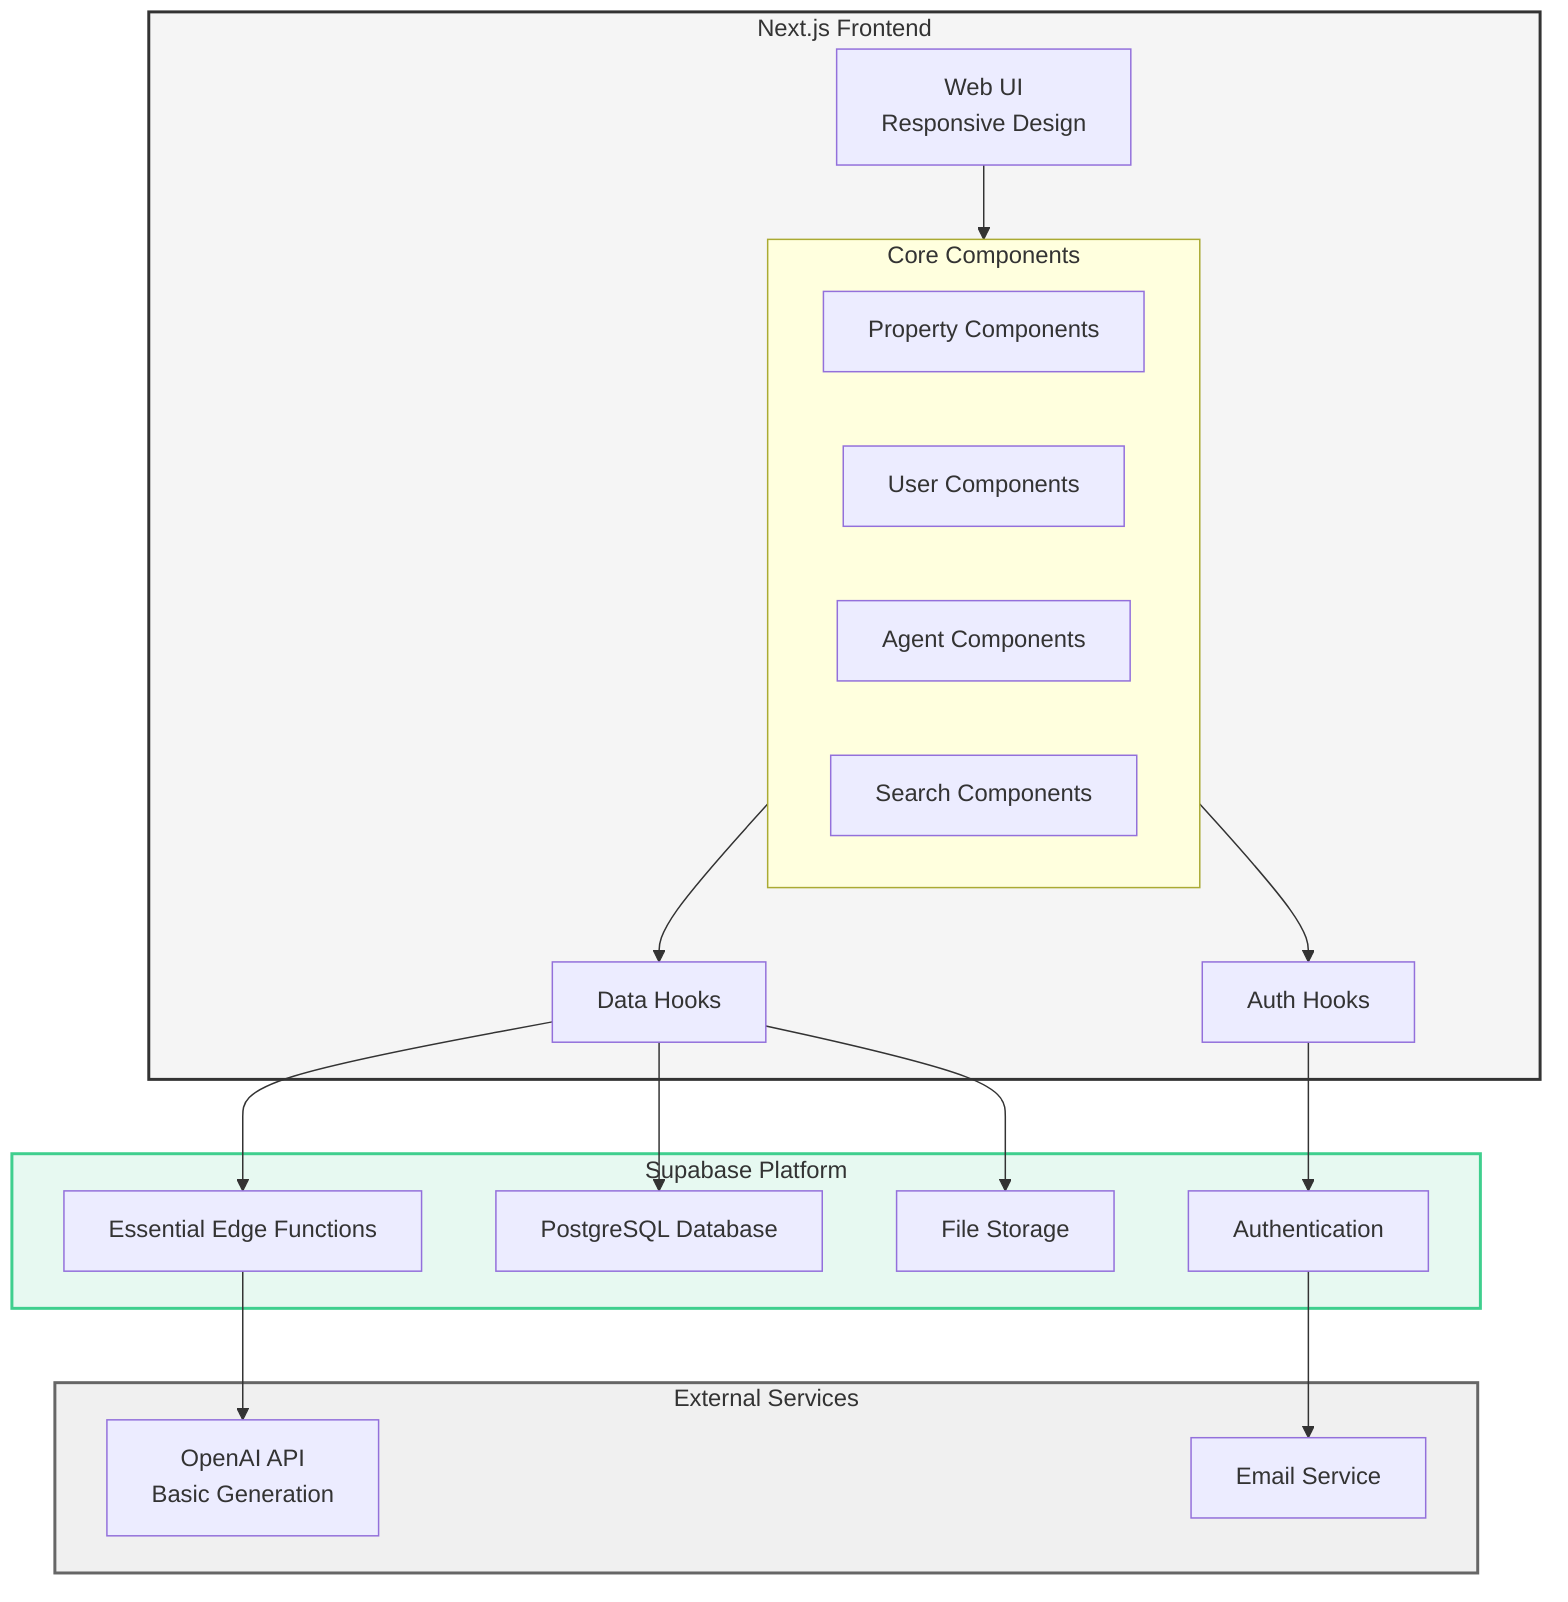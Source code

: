 flowchart TB
    subgraph Frontend["Next.js Frontend"]
        WebUI["Web UI\nResponsive Design"]
        
        subgraph Components["Core Components"]
            PropertyComponents["Property Components"]
            UserComponents["User Components"]
            AgentComponents["Agent Components"]
            SearchComponents["Search Components"]
        end
        
        DataHooks["Data Hooks"]
        AuthHooks["Auth Hooks"]
    end

    subgraph Supabase["Supabase Platform"]
        Auth["Authentication"]
        Database["PostgreSQL Database"]
        Storage["File Storage"]
        EdgeFunctions["Essential Edge Functions"]
    end

    subgraph External["External Services"]
        OpenAI["OpenAI API\nBasic Generation"]
        EmailService["Email Service"]
    end

    WebUI --> Components
    Components --> DataHooks
    Components --> AuthHooks
    
    DataHooks --> Database
    DataHooks --> Storage
    AuthHooks --> Auth
    DataHooks --> EdgeFunctions
    
    EdgeFunctions --> OpenAI
    Auth --> EmailService

    style Frontend fill:#f5f5f5,stroke:#333,stroke-width:2px
    style Supabase fill:#3FCF8E20,stroke:#3FCF8E,stroke-width:2px
    style External fill:#f0f0f0,stroke:#666,stroke-width:2px